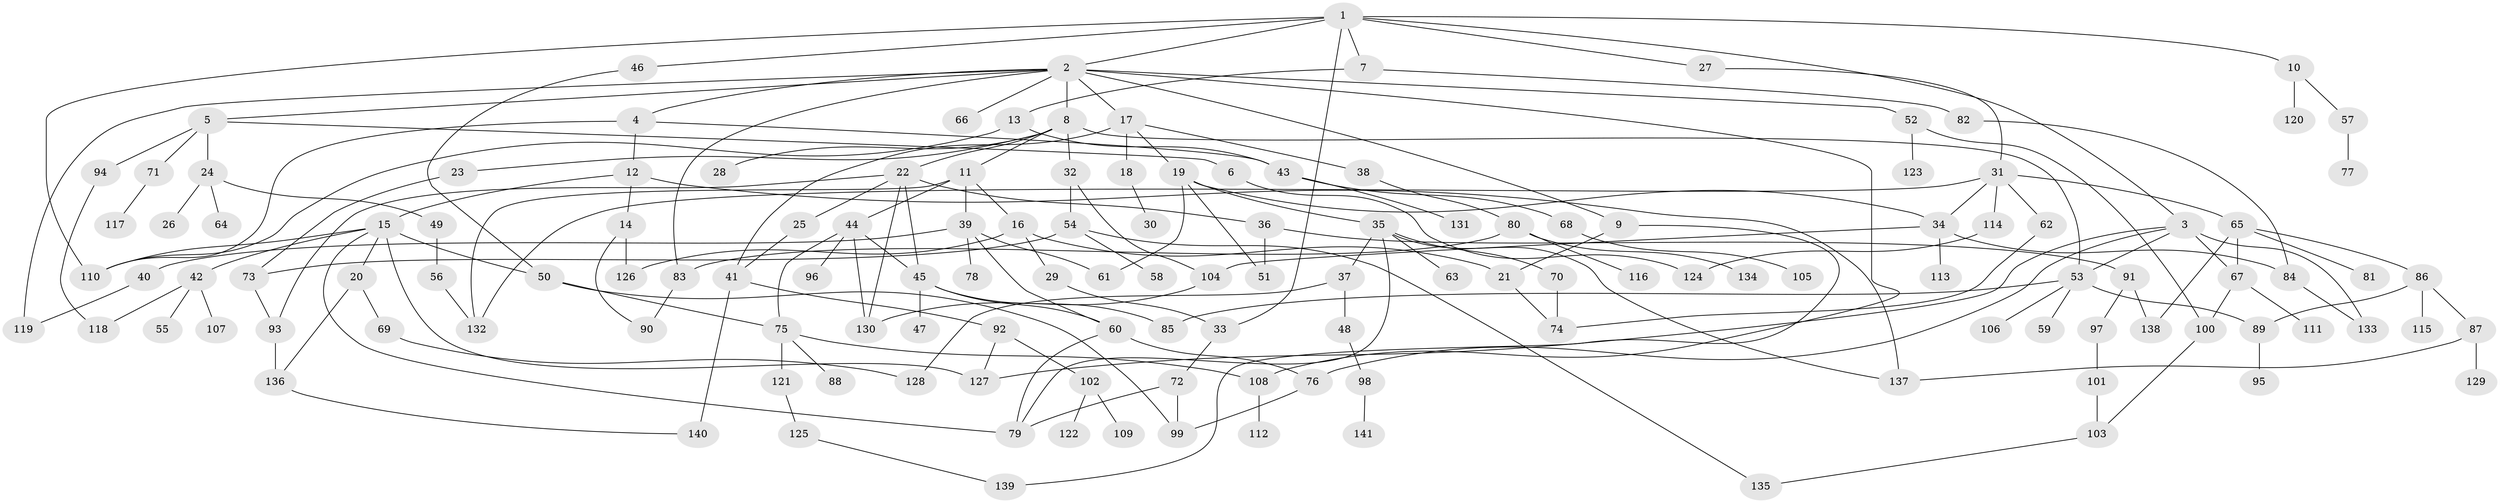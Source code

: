 // coarse degree distribution, {8: 0.042105263157894736, 12: 0.010526315789473684, 7: 0.021052631578947368, 5: 0.10526315789473684, 2: 0.24210526315789474, 3: 0.18947368421052632, 4: 0.12631578947368421, 1: 0.24210526315789474, 9: 0.010526315789473684, 6: 0.010526315789473684}
// Generated by graph-tools (version 1.1) at 2025/41/03/06/25 10:41:30]
// undirected, 141 vertices, 194 edges
graph export_dot {
graph [start="1"]
  node [color=gray90,style=filled];
  1;
  2;
  3;
  4;
  5;
  6;
  7;
  8;
  9;
  10;
  11;
  12;
  13;
  14;
  15;
  16;
  17;
  18;
  19;
  20;
  21;
  22;
  23;
  24;
  25;
  26;
  27;
  28;
  29;
  30;
  31;
  32;
  33;
  34;
  35;
  36;
  37;
  38;
  39;
  40;
  41;
  42;
  43;
  44;
  45;
  46;
  47;
  48;
  49;
  50;
  51;
  52;
  53;
  54;
  55;
  56;
  57;
  58;
  59;
  60;
  61;
  62;
  63;
  64;
  65;
  66;
  67;
  68;
  69;
  70;
  71;
  72;
  73;
  74;
  75;
  76;
  77;
  78;
  79;
  80;
  81;
  82;
  83;
  84;
  85;
  86;
  87;
  88;
  89;
  90;
  91;
  92;
  93;
  94;
  95;
  96;
  97;
  98;
  99;
  100;
  101;
  102;
  103;
  104;
  105;
  106;
  107;
  108;
  109;
  110;
  111;
  112;
  113;
  114;
  115;
  116;
  117;
  118;
  119;
  120;
  121;
  122;
  123;
  124;
  125;
  126;
  127;
  128;
  129;
  130;
  131;
  132;
  133;
  134;
  135;
  136;
  137;
  138;
  139;
  140;
  141;
  1 -- 2;
  1 -- 3;
  1 -- 7;
  1 -- 10;
  1 -- 27;
  1 -- 33;
  1 -- 46;
  1 -- 110;
  2 -- 4;
  2 -- 5;
  2 -- 8;
  2 -- 9;
  2 -- 17;
  2 -- 52;
  2 -- 66;
  2 -- 83;
  2 -- 108;
  2 -- 119;
  3 -- 67;
  3 -- 76;
  3 -- 127;
  3 -- 133;
  3 -- 53;
  4 -- 12;
  4 -- 110;
  4 -- 43;
  5 -- 6;
  5 -- 24;
  5 -- 71;
  5 -- 94;
  6 -- 124;
  7 -- 13;
  7 -- 82;
  8 -- 11;
  8 -- 22;
  8 -- 23;
  8 -- 28;
  8 -- 32;
  8 -- 53;
  9 -- 21;
  9 -- 139;
  10 -- 57;
  10 -- 120;
  11 -- 16;
  11 -- 39;
  11 -- 44;
  11 -- 132;
  12 -- 14;
  12 -- 15;
  12 -- 137;
  13 -- 43;
  13 -- 110;
  14 -- 126;
  14 -- 90;
  15 -- 20;
  15 -- 42;
  15 -- 50;
  15 -- 110;
  15 -- 127;
  15 -- 79;
  16 -- 29;
  16 -- 126;
  16 -- 21;
  17 -- 18;
  17 -- 19;
  17 -- 38;
  17 -- 41;
  18 -- 30;
  19 -- 34;
  19 -- 35;
  19 -- 51;
  19 -- 61;
  20 -- 69;
  20 -- 136;
  21 -- 74;
  22 -- 25;
  22 -- 36;
  22 -- 45;
  22 -- 93;
  22 -- 130;
  23 -- 73;
  24 -- 26;
  24 -- 49;
  24 -- 64;
  25 -- 41;
  27 -- 31;
  29 -- 33;
  31 -- 62;
  31 -- 65;
  31 -- 114;
  31 -- 34;
  31 -- 132;
  32 -- 54;
  32 -- 104;
  33 -- 72;
  34 -- 113;
  34 -- 84;
  34 -- 104;
  35 -- 37;
  35 -- 63;
  35 -- 70;
  35 -- 79;
  35 -- 137;
  36 -- 91;
  36 -- 51;
  37 -- 48;
  37 -- 128;
  38 -- 80;
  39 -- 40;
  39 -- 60;
  39 -- 78;
  39 -- 61;
  40 -- 119;
  41 -- 92;
  41 -- 140;
  42 -- 55;
  42 -- 107;
  42 -- 118;
  43 -- 68;
  43 -- 131;
  44 -- 96;
  44 -- 45;
  44 -- 130;
  44 -- 75;
  45 -- 47;
  45 -- 60;
  45 -- 85;
  46 -- 50;
  48 -- 98;
  49 -- 56;
  50 -- 75;
  50 -- 99;
  52 -- 123;
  52 -- 100;
  53 -- 59;
  53 -- 85;
  53 -- 89;
  53 -- 106;
  54 -- 58;
  54 -- 135;
  54 -- 73;
  56 -- 132;
  57 -- 77;
  60 -- 79;
  60 -- 76;
  62 -- 74;
  65 -- 81;
  65 -- 86;
  65 -- 138;
  65 -- 67;
  67 -- 100;
  67 -- 111;
  68 -- 105;
  69 -- 128;
  70 -- 74;
  71 -- 117;
  72 -- 99;
  72 -- 79;
  73 -- 93;
  75 -- 88;
  75 -- 121;
  75 -- 108;
  76 -- 99;
  80 -- 116;
  80 -- 134;
  80 -- 83;
  82 -- 84;
  83 -- 90;
  84 -- 133;
  86 -- 87;
  86 -- 115;
  86 -- 89;
  87 -- 129;
  87 -- 137;
  89 -- 95;
  91 -- 97;
  91 -- 138;
  92 -- 102;
  92 -- 127;
  93 -- 136;
  94 -- 118;
  97 -- 101;
  98 -- 141;
  100 -- 103;
  101 -- 103;
  102 -- 109;
  102 -- 122;
  103 -- 135;
  104 -- 130;
  108 -- 112;
  114 -- 124;
  121 -- 125;
  125 -- 139;
  136 -- 140;
}

